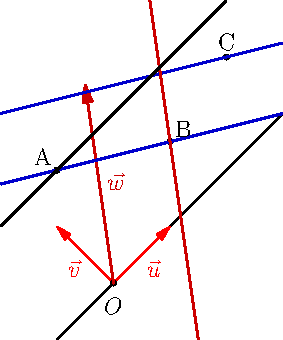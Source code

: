   import geometry;
  size(5cm,0);
  coordsys R=cartesiansystem((1,-2), i=(1,1), j=(-1,1));
  show("$O$","$\vec{u}$","$\vec{v}$", R, ypen=invisible);

  pen bpp=linewidth(bp);
  point A=(0,0), B=(2, 0.5), C=(3,2);
  vector w=vector(R, (1.5,2)); line AB=line(A,B);

  dot("A", A, NW); dot("B", B, NE); dot("C", C, N);
  show("$\vec{w}$", w, bpp+0.8*red, Arrow(3mm));
  draw(AB, bpp+0.8*blue);
  draw(parallel(C, AB), bpp+0.8*blue);
  draw(parallel(B, w), bpp+0.8*red);
  draw(parallel(A, R.i), bpp);
  draw(box((-1,-3),(4,3)), invisible);

